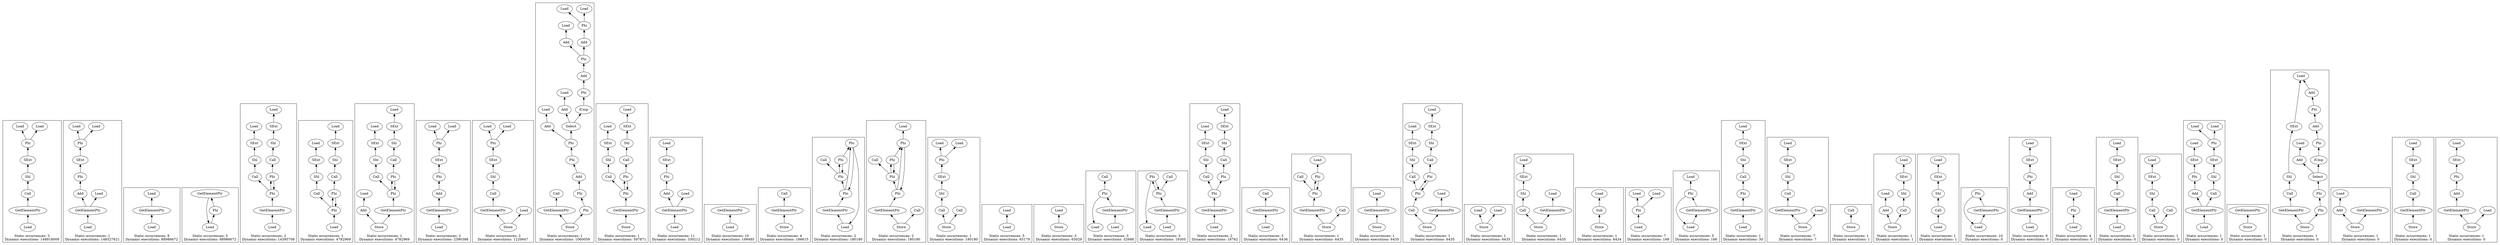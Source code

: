 strict digraph {
rankdir=BT
subgraph {
"0_372" [label="Call"]
"0_371" [label="Shl"]
"0_372" -> "0_371"
"0_402" [label="GetElementPtr"]
"0_402" -> "0_372"
{
rank=min
"0_403" [label="Load"]
}
"0_403" -> "0_402"
"0_366" [label="Phi"]
"0_360" [label="Load"]
"0_366" -> "0_360"
"0_523" [label="Load"]
"0_366" -> "0_523"
"0_370" [label="SExt"]
"0_370" -> "0_366"
"0_371" -> "0_370"
cluster=true
label="Static occurrences: 3\nDynamic executions: 148918009"
}
subgraph {
"1_460" [label="Add"]
"1_457" [label="Phi"]
"1_460" -> "1_457"
"1_461" [label="GetElementPtr"]
"1_461" -> "1_460"
"1_455" [label="Load"]
"1_461" -> "1_455"
{
rank=min
"1_462" [label="Load"]
}
"1_462" -> "1_461"
"1_366" [label="Phi"]
"1_360" [label="Load"]
"1_366" -> "1_360"
"1_523" [label="Load"]
"1_366" -> "1_523"
"1_370" [label="SExt"]
"1_457" -> "1_370"
"1_370" -> "1_366"
cluster=true
label="Static occurrences: 1\nDynamic executions: 146527621"
}
subgraph {
"2_131" [label="GetElementPtr"]
"2_130" [label="Load"]
"2_131" -> "2_130"
{
rank=min
"2_132" [label="Load"]
}
"2_132" -> "2_131"
cluster=true
label="Static occurrences: 8\nDynamic executions: 88986672"
}
subgraph {
"3_148" [label="GetElementPtr"]
{
rank=min
"3_130" [label="Load"]
}
"3_148" -> "3_130"
"3_129" [label="Phi"]
"3_130" -> "3_129"
"3_129" -> "3_148"
cluster=true
label="Static occurrences: 5\nDynamic executions: 88986672"
}
subgraph {
"4_550" [label="Call"]
"4_549" [label="Shl"]
"4_550" -> "4_549"
"4_652" [label="Call"]
"4_651" [label="Shl"]
"4_652" -> "4_651"
"4_569" [label="GetElementPtr"]
"4_561" [label="Phi"]
"4_569" -> "4_561"
{
rank=min
"4_570" [label="Load"]
}
"4_570" -> "4_569"
"4_677" [label="Phi"]
"4_677" -> "4_652"
"4_561" -> "4_550"
"4_561" -> "4_677"
"4_677" -> "4_561"
"4_650" [label="SExt"]
"4_649" [label="Load"]
"4_650" -> "4_649"
"4_548" [label="SExt"]
"4_547" [label="Load"]
"4_548" -> "4_547"
"4_549" -> "4_548"
"4_651" -> "4_650"
cluster=true
label="Static occurrences: 2\nDynamic executions: 14395708"
}
subgraph {
"5_550" [label="Call"]
"5_549" [label="Shl"]
"5_550" -> "5_549"
"5_652" [label="Call"]
"5_651" [label="Shl"]
"5_652" -> "5_651"
{
rank=min
"5_595" [label="Load"]
}
"5_561" [label="Phi"]
"5_595" -> "5_561"
"5_677" [label="Phi"]
"5_677" -> "5_652"
"5_561" -> "5_550"
"5_561" -> "5_677"
"5_677" -> "5_561"
"5_650" [label="SExt"]
"5_649" [label="Load"]
"5_650" -> "5_649"
"5_548" [label="SExt"]
"5_547" [label="Load"]
"5_548" -> "5_547"
"5_549" -> "5_548"
"5_651" -> "5_650"
cluster=true
label="Static occurrences: 1\nDynamic executions: 4782969"
}
subgraph {
"6_577" [label="Add"]
"6_570" [label="Load"]
"6_577" -> "6_570"
"6_550" [label="Call"]
"6_549" [label="Shl"]
"6_550" -> "6_549"
"6_652" [label="Call"]
"6_651" [label="Shl"]
"6_652" -> "6_651"
"6_569" [label="GetElementPtr"]
"6_561" [label="Phi"]
"6_569" -> "6_561"
"6_677" [label="Phi"]
"6_677" -> "6_652"
"6_561" -> "6_550"
"6_561" -> "6_677"
"6_677" -> "6_561"
"6_650" [label="SExt"]
"6_649" [label="Load"]
"6_650" -> "6_649"
"6_548" [label="SExt"]
"6_547" [label="Load"]
"6_548" -> "6_547"
"6_549" -> "6_548"
"6_651" -> "6_650"
{
rank=min
"6_578" [label="Store"]
}
"6_578" -> "6_577"
"6_578" -> "6_569"
cluster=true
label="Static occurrences: 1\nDynamic executions: 4782969"
}
subgraph {
"7_401" [label="Add"]
"7_400" [label="Phi"]
"7_401" -> "7_400"
"7_404" [label="GetElementPtr"]
"7_404" -> "7_401"
{
rank=min
"7_405" [label="Load"]
}
"7_405" -> "7_404"
"7_366" [label="Phi"]
"7_360" [label="Load"]
"7_366" -> "7_360"
"7_523" [label="Load"]
"7_366" -> "7_523"
"7_370" [label="SExt"]
"7_400" -> "7_370"
"7_370" -> "7_366"
cluster=true
label="Static occurrences: 2\nDynamic executions: 2390388"
}
subgraph {
"8_372" [label="Call"]
"8_371" [label="Shl"]
"8_372" -> "8_371"
"8_387" [label="GetElementPtr"]
"8_387" -> "8_372"
"8_366" [label="Phi"]
"8_360" [label="Load"]
"8_366" -> "8_360"
"8_523" [label="Load"]
"8_366" -> "8_523"
"8_370" [label="SExt"]
"8_370" -> "8_366"
"8_371" -> "8_370"
{
rank=min
"8_388" [label="Store"]
}
"8_388" -> "8_387"
"8_375" [label="Load"]
"8_388" -> "8_375"
cluster=true
label="Static occurrences: 2\nDynamic executions: 1220647"
}
subgraph {
"9_485" [label="Add"]
"9_484" [label="Load"]
"9_485" -> "9_484"
"9_514" [label="Add"]
"9_513" [label="Load"]
"9_514" -> "9_513"
"9_483" [label="Add"]
"9_482" [label="Load"]
"9_483" -> "9_482"
"9_528" [label="Add"]
"9_526" [label="Phi"]
"9_528" -> "9_526"
"9_522" [label="Add"]
"9_518" [label="Phi"]
"9_522" -> "9_518"
"9_516" [label="Add"]
"9_366" [label="Phi"]
"9_516" -> "9_366"
"9_393" [label="GetElementPtr"]
"9_372" [label="Call"]
"9_393" -> "9_372"
"9_373" [label="ICmp"]
"9_369" [label="Phi"]
"9_373" -> "9_369"
"9_369" -> "9_522"
"9_519" [label="Phi"]
"9_519" -> "9_485"
"9_518" -> "9_516"
"9_359" [label="Phi"]
"9_359" -> "9_528"
"9_518" -> "9_483"
"9_360" [label="Load"]
"9_366" -> "9_360"
"9_523" [label="Load"]
"9_366" -> "9_523"
"9_368" [label="Phi"]
"9_368" -> "9_359"
"9_526" -> "9_519"
"9_515" [label="Select"]
"9_519" -> "9_515"
"9_515" -> "9_514"
"9_515" -> "9_373"
{
rank=min
"9_394" [label="Store"]
}
"9_394" -> "9_393"
"9_394" -> "9_368"
cluster=true
label="Static occurrences: 1\nDynamic executions: 1060059"
}
subgraph {
"10_550" [label="Call"]
"10_549" [label="Shl"]
"10_550" -> "10_549"
"10_652" [label="Call"]
"10_651" [label="Shl"]
"10_652" -> "10_651"
"10_569" [label="GetElementPtr"]
"10_561" [label="Phi"]
"10_569" -> "10_561"
"10_677" [label="Phi"]
"10_677" -> "10_652"
"10_561" -> "10_550"
"10_561" -> "10_677"
"10_677" -> "10_561"
"10_650" [label="SExt"]
"10_649" [label="Load"]
"10_650" -> "10_649"
"10_548" [label="SExt"]
"10_547" [label="Load"]
"10_548" -> "10_547"
"10_549" -> "10_548"
"10_651" -> "10_650"
{
rank=min
"10_574" [label="Store"]
}
"10_574" -> "10_569"
cluster=true
label="Static occurrences: 1\nDynamic executions: 597871"
}
subgraph {
"11_137" [label="Add"]
"11_134" [label="Phi"]
"11_137" -> "11_134"
"11_138" [label="GetElementPtr"]
"11_138" -> "11_137"
"11_132" [label="Load"]
"11_138" -> "11_132"
{
rank=min
"11_139" [label="Load"]
}
"11_139" -> "11_138"
"11_127" [label="SExt"]
"11_134" -> "11_127"
"11_126" [label="Load"]
"11_127" -> "11_126"
cluster=true
label="Static occurrences: 11\nDynamic executions: 330212"
}
subgraph {
{
rank=min
"12_25" [label="Load"]
}
"12_24" [label="GetElementPtr"]
"12_25" -> "12_24"
cluster=true
label="Static occurrences: 10\nDynamic executions: 199485"
}
subgraph {
"13_353" [label="GetElementPtr"]
"13_352" [label="Call"]
"13_353" -> "13_352"
{
rank=min
"13_354" [label="Store"]
}
"13_354" -> "13_353"
cluster=true
label="Static occurrences: 4\nDynamic executions: 186615"
}
subgraph {
"14_430" [label="GetElementPtr"]
"14_367" [label="Phi"]
"14_430" -> "14_367"
{
rank=min
"14_448" [label="Load"]
}
"14_448" -> "14_430"
"14_358" [label="Phi"]
"14_352" [label="Call"]
"14_358" -> "14_352"
"14_520" [label="Phi"]
"14_520" -> "14_448"
"14_520" -> "14_367"
"14_367" -> "14_358"
"14_527" [label="Phi"]
"14_527" -> "14_358"
"14_367" -> "14_520"
"14_527" -> "14_520"
"14_358" -> "14_527"
cluster=true
label="Static occurrences: 2\nDynamic executions: 180180"
}
subgraph {
"15_430" [label="GetElementPtr"]
"15_367" [label="Phi"]
"15_430" -> "15_367"
"15_358" [label="Phi"]
"15_352" [label="Call"]
"15_358" -> "15_352"
"15_520" [label="Phi"]
"15_448" [label="Load"]
"15_520" -> "15_448"
"15_520" -> "15_367"
"15_367" -> "15_358"
"15_527" [label="Phi"]
"15_527" -> "15_358"
"15_367" -> "15_520"
"15_527" -> "15_520"
"15_358" -> "15_527"
{
rank=min
"15_431" [label="Store"]
}
"15_429" [label="Call"]
"15_431" -> "15_429"
"15_431" -> "15_430"
cluster=true
label="Static occurrences: 2\nDynamic executions: 180180"
}
subgraph {
"16_432" [label="Call"]
"16_371" [label="Shl"]
"16_432" -> "16_371"
"16_366" [label="Phi"]
"16_360" [label="Load"]
"16_366" -> "16_360"
"16_523" [label="Load"]
"16_366" -> "16_523"
"16_370" [label="SExt"]
"16_370" -> "16_366"
"16_371" -> "16_370"
{
rank=min
"16_445" [label="Store"]
}
"16_445" -> "16_432"
"16_429" [label="Call"]
"16_445" -> "16_429"
cluster=true
label="Static occurrences: 1\nDynamic executions: 180180"
}
subgraph {
{
rank=min
"17_150" [label="Load"]
}
"17_130" [label="Load"]
"17_150" -> "17_130"
cluster=true
label="Static occurrences: 5\nDynamic executions: 65179"
}
subgraph {
{
rank=min
"18_474" [label="Store"]
}
"18_473" [label="Load"]
"18_474" -> "18_473"
cluster=true
label="Static occurrences: 3\nDynamic executions: 65029"
}
subgraph {
"19_1000" [label="GetElementPtr"]
"19_999" [label="Phi"]
"19_1000" -> "19_999"
{
rank=min
"19_1001" [label="Load"]
}
"19_1001" -> "19_1000"
"19_962" [label="Call"]
"19_999" -> "19_962"
{
rank=min
"19_1019" [label="Load"]
}
"19_999" -> "19_1019"
cluster=true
label="Static occurrences: 3\nDynamic executions: 32688"
}
subgraph {
"20_610" [label="GetElementPtr"]
"20_562" [label="Phi"]
"20_610" -> "20_562"
{
rank=min
"20_632" [label="Load"]
}
"20_632" -> "20_610"
"20_545" [label="Call"]
"20_562" -> "20_545"
"20_678" [label="Phi"]
{
rank=min
"20_643" [label="Load"]
}
"20_678" -> "20_643"
"20_678" -> "20_562"
"20_562" -> "20_678"
cluster=true
label="Static occurrences: 3\nDynamic executions: 19305"
}
subgraph {
"21_1058" [label="Call"]
"21_1057" [label="Shl"]
"21_1058" -> "21_1057"
"21_967" [label="Call"]
"21_966" [label="Shl"]
"21_967" -> "21_966"
"21_1009" [label="GetElementPtr"]
"21_995" [label="Phi"]
"21_1009" -> "21_995"
{
rank=min
"21_1010" [label="Load"]
}
"21_1010" -> "21_1009"
"21_995" -> "21_967"
"21_1072" [label="Phi"]
"21_1072" -> "21_1058"
"21_995" -> "21_1072"
"21_965" [label="SExt"]
"21_964" [label="Load"]
"21_965" -> "21_964"
"21_997" [label="SExt"]
"21_996" [label="Load"]
"21_997" -> "21_996"
"21_1057" -> "21_997"
"21_966" -> "21_965"
cluster=true
label="Static occurrences: 2\nDynamic executions: 18762"
}
subgraph {
"22_353" [label="GetElementPtr"]
"22_352" [label="Call"]
"22_353" -> "22_352"
{
rank=min
"22_532" [label="Load"]
}
"22_532" -> "22_353"
cluster=true
label="Static occurrences: 3\nDynamic executions: 6436"
}
subgraph {
"23_610" [label="GetElementPtr"]
"23_562" [label="Phi"]
"23_610" -> "23_562"
"23_545" [label="Call"]
"23_562" -> "23_545"
"23_678" [label="Phi"]
"23_643" [label="Load"]
"23_678" -> "23_643"
"23_678" -> "23_562"
"23_562" -> "23_678"
{
rank=min
"23_611" [label="Store"]
}
"23_609" [label="Call"]
"23_611" -> "23_609"
"23_611" -> "23_610"
cluster=true
label="Static occurrences: 1\nDynamic executions: 6435"
}
subgraph {
"24_641" [label="GetElementPtr"]
"24_636" [label="Load"]
"24_641" -> "24_636"
{
rank=min
"24_642" [label="Store"]
}
"24_642" -> "24_641"
cluster=true
label="Static occurrences: 1\nDynamic executions: 6435"
}
subgraph {
"25_635" [label="Call"]
"25_561" [label="Phi"]
"25_635" -> "25_561"
"25_550" [label="Call"]
"25_549" [label="Shl"]
"25_550" -> "25_549"
"25_652" [label="Call"]
"25_651" [label="Shl"]
"25_652" -> "25_651"
"25_637" [label="GetElementPtr"]
"25_636" [label="Load"]
"25_637" -> "25_636"
"25_677" [label="Phi"]
"25_677" -> "25_652"
"25_561" -> "25_550"
"25_561" -> "25_677"
"25_677" -> "25_561"
"25_650" [label="SExt"]
"25_649" [label="Load"]
"25_650" -> "25_649"
"25_548" [label="SExt"]
"25_547" [label="Load"]
"25_548" -> "25_547"
"25_549" -> "25_548"
"25_651" -> "25_650"
{
rank=min
"25_638" [label="Store"]
}
"25_638" -> "25_635"
"25_638" -> "25_637"
cluster=true
label="Static occurrences: 1\nDynamic executions: 6435"
}
subgraph {
{
rank=min
"26_640" [label="Store"]
}
"26_636" [label="Load"]
"26_640" -> "26_636"
"26_639" [label="Load"]
"26_640" -> "26_639"
cluster=true
label="Static occurrences: 1\nDynamic executions: 6435"
}
subgraph {
"27_619" [label="Call"]
"27_618" [label="Shl"]
"27_619" -> "27_618"
"27_633" [label="GetElementPtr"]
"27_632" [label="Load"]
"27_633" -> "27_632"
"27_617" [label="SExt"]
"27_590" [label="Load"]
"27_617" -> "27_590"
"27_618" -> "27_617"
{
rank=min
"27_634" [label="Store"]
}
"27_634" -> "27_619"
"27_634" -> "27_633"
cluster=true
label="Static occurrences: 1\nDynamic executions: 6435"
}
subgraph {
{
rank=min
"28_538" [label="Store"]
}
"28_537" [label="Sub"]
"28_538" -> "28_537"
"28_536" [label="Load"]
"28_537" -> "28_536"
cluster=true
label="Static occurrences: 1\nDynamic executions: 6434"
}
subgraph {
{
rank=min
"29_259" [label="Load"]
}
"29_258" [label="Phi"]
"29_259" -> "29_258"
"29_283" [label="Load"]
"29_258" -> "29_283"
"29_255" [label="Load"]
"29_258" -> "29_255"
cluster=true
label="Static occurrences: 7\nDynamic executions: 168"
}
subgraph {
"30_282" [label="GetElementPtr"]
"30_258" [label="Phi"]
"30_282" -> "30_258"
{
rank=min
"30_283" [label="Load"]
}
"30_283" -> "30_282"
"30_258" -> "30_283"
"30_255" [label="Load"]
"30_258" -> "30_255"
cluster=true
label="Static occurrences: 5\nDynamic executions: 166"
}
subgraph {
"31_1058" [label="Call"]
"31_1057" [label="Shl"]
"31_1058" -> "31_1057"
"31_1076" [label="GetElementPtr"]
"31_1072" [label="Phi"]
"31_1076" -> "31_1072"
{
rank=min
"31_1077" [label="Load"]
}
"31_1077" -> "31_1076"
"31_1072" -> "31_1058"
"31_997" [label="SExt"]
"31_996" [label="Load"]
"31_997" -> "31_996"
"31_1057" -> "31_997"
cluster=true
label="Static occurrences: 1\nDynamic executions: 30"
}
subgraph {
"32_324" [label="Call"]
"32_323" [label="Shl"]
"32_324" -> "32_323"
"32_339" [label="GetElementPtr"]
"32_339" -> "32_324"
"32_322" [label="SExt"]
"32_321" [label="Load"]
"32_322" -> "32_321"
"32_323" -> "32_322"
{
rank=min
"32_340" [label="Store"]
}
"32_340" -> "32_339"
"32_327" [label="Load"]
"32_340" -> "32_327"
cluster=true
label="Static occurrences: 7\nDynamic executions: 7"
}
subgraph {
{
rank=min
"33_615" [label="Store"]
}
"33_609" [label="Call"]
"33_615" -> "33_609"
cluster=true
label="Static occurrences: 1\nDynamic executions: 1"
}
subgraph {
"34_558" [label="Add"]
"34_557" [label="Load"]
"34_558" -> "34_557"
"34_550" [label="Call"]
"34_549" [label="Shl"]
"34_550" -> "34_549"
"34_548" [label="SExt"]
"34_547" [label="Load"]
"34_548" -> "34_547"
"34_549" -> "34_548"
{
rank=min
"34_559" [label="Store"]
}
"34_559" -> "34_558"
"34_559" -> "34_550"
cluster=true
label="Static occurrences: 1\nDynamic executions: 1"
}
subgraph {
"35_550" [label="Call"]
"35_549" [label="Shl"]
"35_550" -> "35_549"
{
rank=min
"35_557" [label="Load"]
}
"35_557" -> "35_550"
"35_548" [label="SExt"]
"35_547" [label="Load"]
"35_548" -> "35_547"
"35_549" -> "35_548"
cluster=true
label="Static occurrences: 1\nDynamic executions: 1"
}
subgraph {
"36_221" [label="GetElementPtr"]
"36_197" [label="Phi"]
"36_221" -> "36_197"
{
rank=min
"36_222" [label="Load"]
}
"36_222" -> "36_221"
"36_197" -> "36_222"
cluster=true
label="Static occurrences: 10\nDynamic executions: 0"
}
subgraph {
"37_50" [label="Add"]
"37_49" [label="Phi"]
"37_50" -> "37_49"
"37_51" [label="GetElementPtr"]
"37_51" -> "37_50"
{
rank=min
"37_52" [label="Load"]
}
"37_52" -> "37_51"
"37_47" [label="SExt"]
"37_49" -> "37_47"
"37_44" [label="Load"]
"37_47" -> "37_44"
cluster=true
label="Static occurrences: 9\nDynamic executions: 0"
}
subgraph {
{
rank=min
"38_198" [label="Load"]
}
"38_197" [label="Phi"]
"38_198" -> "38_197"
"38_222" [label="Load"]
"38_197" -> "38_222"
cluster=true
label="Static occurrences: 4\nDynamic executions: 0"
}
subgraph {
"39_712" [label="Call"]
"39_694" [label="Shl"]
"39_712" -> "39_694"
"39_739" [label="GetElementPtr"]
"39_739" -> "39_712"
{
rank=min
"39_740" [label="Load"]
}
"39_740" -> "39_739"
"39_693" [label="SExt"]
"39_691" [label="Load"]
"39_693" -> "39_691"
"39_694" -> "39_693"
cluster=true
label="Static occurrences: 2\nDynamic executions: 0"
}
subgraph {
"40_768" [label="Call"]
"40_694" [label="Shl"]
"40_768" -> "40_694"
"40_693" [label="SExt"]
"40_691" [label="Load"]
"40_693" -> "40_691"
"40_694" -> "40_693"
{
rank=min
"40_772" [label="Store"]
}
"40_772" -> "40_768"
"40_765" [label="Call"]
"40_772" -> "40_765"
cluster=true
label="Static occurrences: 1\nDynamic executions: 0"
}
subgraph {
"41_499" [label="Add"]
"41_496" [label="Phi"]
"41_499" -> "41_496"
"41_372" [label="Call"]
"41_371" [label="Shl"]
"41_372" -> "41_371"
"41_502" [label="GetElementPtr"]
"41_502" -> "41_499"
"41_502" -> "41_372"
{
rank=min
"41_503" [label="Load"]
}
"41_503" -> "41_502"
"41_366" [label="Phi"]
"41_360" [label="Load"]
"41_366" -> "41_360"
"41_523" [label="Load"]
"41_366" -> "41_523"
"41_487" [label="SExt"]
"41_496" -> "41_487"
"41_482" [label="Load"]
"41_487" -> "41_482"
"41_370" [label="SExt"]
"41_370" -> "41_366"
"41_371" -> "41_370"
cluster=true
label="Static occurrences: 1\nDynamic executions: 0"
}
subgraph {
{
rank=min
"42_29" [label="Store"]
}
"42_24" [label="GetElementPtr"]
"42_29" -> "42_24"
cluster=true
label="Static occurrences: 1\nDynamic executions: 0"
}
subgraph {
"43_697" [label="Add"]
"43_691" [label="Load"]
"43_697" -> "43_691"
"43_696" [label="Add"]
"43_688" [label="Load"]
"43_696" -> "43_688"
"43_783" [label="Add"]
"43_779" [label="Phi"]
"43_783" -> "43_779"
"43_712" [label="Call"]
"43_694" [label="Shl"]
"43_712" -> "43_694"
"43_731" [label="GetElementPtr"]
"43_731" -> "43_712"
"43_713" [label="ICmp"]
"43_711" [label="Phi"]
"43_713" -> "43_711"
"43_779" -> "43_697"
"43_711" -> "43_783"
"43_710" [label="Phi"]
"43_780" [label="Phi"]
"43_710" -> "43_780"
"43_777" [label="Select"]
"43_780" -> "43_777"
"43_777" -> "43_696"
"43_777" -> "43_713"
"43_693" [label="SExt"]
"43_693" -> "43_691"
"43_694" -> "43_693"
{
rank=min
"43_732" [label="Store"]
}
"43_732" -> "43_731"
"43_732" -> "43_710"
cluster=true
label="Static occurrences: 1\nDynamic executions: 0"
}
subgraph {
"44_32" [label="Add"]
"44_25" [label="Load"]
"44_32" -> "44_25"
{
rank=min
"44_33" [label="Store"]
}
"44_33" -> "44_32"
"44_24" [label="GetElementPtr"]
"44_33" -> "44_24"
cluster=true
label="Static occurrences: 1\nDynamic executions: 0"
}
subgraph {
"45_324" [label="Call"]
"45_323" [label="Shl"]
"45_324" -> "45_323"
"45_345" [label="GetElementPtr"]
"45_345" -> "45_324"
"45_322" [label="SExt"]
"45_321" [label="Load"]
"45_322" -> "45_321"
"45_323" -> "45_322"
{
rank=min
"45_346" [label="Store"]
}
"45_346" -> "45_345"
cluster=true
label="Static occurrences: 1\nDynamic executions: 0"
}
subgraph {
"46_50" [label="Add"]
"46_49" [label="Phi"]
"46_50" -> "46_49"
"46_51" [label="GetElementPtr"]
"46_51" -> "46_50"
"46_47" [label="SExt"]
"46_49" -> "46_47"
"46_44" [label="Load"]
"46_47" -> "46_44"
{
rank=min
"46_57" [label="Store"]
}
"46_57" -> "46_51"
"46_54" [label="Load"]
"46_57" -> "46_54"
cluster=true
label="Static occurrences: 1\nDynamic executions: 0"
}
}
